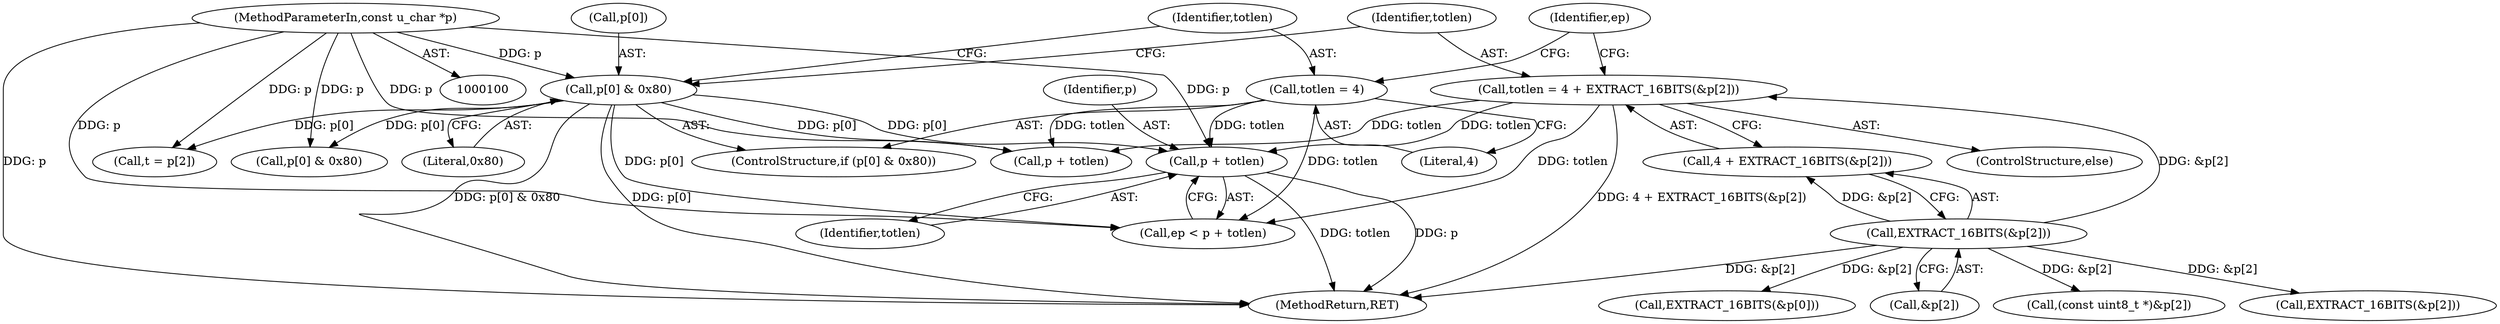 digraph "0_tcpdump_e0a5a02b0fc1900a69d6c37ed0aab36fb8494e6d@pointer" {
"1000129" [label="(Call,p + totlen)"];
"1000108" [label="(Call,p[0] & 0x80)"];
"1000102" [label="(MethodParameterIn,const u_char *p)"];
"1000113" [label="(Call,totlen = 4)"];
"1000117" [label="(Call,totlen = 4 + EXTRACT_16BITS(&p[2]))"];
"1000121" [label="(Call,EXTRACT_16BITS(&p[2]))"];
"1000122" [label="(Call,&p[2])"];
"1000109" [label="(Call,p[0])"];
"1000117" [label="(Call,totlen = 4 + EXTRACT_16BITS(&p[2]))"];
"1000112" [label="(Literal,0x80)"];
"1000131" [label="(Identifier,totlen)"];
"1000178" [label="(Call,(const uint8_t *)&p[2])"];
"1000116" [label="(ControlStructure,else)"];
"1000161" [label="(Call,p[0] & 0x80)"];
"1000119" [label="(Call,4 + EXTRACT_16BITS(&p[2]))"];
"1000108" [label="(Call,p[0] & 0x80)"];
"1000192" [label="(Call,EXTRACT_16BITS(&p[2]))"];
"1000129" [label="(Call,p + totlen)"];
"1000171" [label="(Call,t = p[2])"];
"1000115" [label="(Literal,4)"];
"1000118" [label="(Identifier,totlen)"];
"1000127" [label="(Call,ep < p + totlen)"];
"1000130" [label="(Identifier,p)"];
"1000113" [label="(Call,totlen = 4)"];
"1000121" [label="(Call,EXTRACT_16BITS(&p[2]))"];
"1000102" [label="(MethodParameterIn,const u_char *p)"];
"1000218" [label="(MethodReturn,RET)"];
"1000215" [label="(Call,p + totlen)"];
"1000114" [label="(Identifier,totlen)"];
"1000148" [label="(Call,EXTRACT_16BITS(&p[0]))"];
"1000107" [label="(ControlStructure,if (p[0] & 0x80))"];
"1000128" [label="(Identifier,ep)"];
"1000129" -> "1000127"  [label="AST: "];
"1000129" -> "1000131"  [label="CFG: "];
"1000130" -> "1000129"  [label="AST: "];
"1000131" -> "1000129"  [label="AST: "];
"1000127" -> "1000129"  [label="CFG: "];
"1000129" -> "1000218"  [label="DDG: p"];
"1000129" -> "1000218"  [label="DDG: totlen"];
"1000108" -> "1000129"  [label="DDG: p[0]"];
"1000102" -> "1000129"  [label="DDG: p"];
"1000113" -> "1000129"  [label="DDG: totlen"];
"1000117" -> "1000129"  [label="DDG: totlen"];
"1000108" -> "1000107"  [label="AST: "];
"1000108" -> "1000112"  [label="CFG: "];
"1000109" -> "1000108"  [label="AST: "];
"1000112" -> "1000108"  [label="AST: "];
"1000114" -> "1000108"  [label="CFG: "];
"1000118" -> "1000108"  [label="CFG: "];
"1000108" -> "1000218"  [label="DDG: p[0] & 0x80"];
"1000108" -> "1000218"  [label="DDG: p[0]"];
"1000102" -> "1000108"  [label="DDG: p"];
"1000108" -> "1000127"  [label="DDG: p[0]"];
"1000108" -> "1000161"  [label="DDG: p[0]"];
"1000108" -> "1000171"  [label="DDG: p[0]"];
"1000108" -> "1000215"  [label="DDG: p[0]"];
"1000102" -> "1000100"  [label="AST: "];
"1000102" -> "1000218"  [label="DDG: p"];
"1000102" -> "1000127"  [label="DDG: p"];
"1000102" -> "1000161"  [label="DDG: p"];
"1000102" -> "1000171"  [label="DDG: p"];
"1000102" -> "1000215"  [label="DDG: p"];
"1000113" -> "1000107"  [label="AST: "];
"1000113" -> "1000115"  [label="CFG: "];
"1000114" -> "1000113"  [label="AST: "];
"1000115" -> "1000113"  [label="AST: "];
"1000128" -> "1000113"  [label="CFG: "];
"1000113" -> "1000127"  [label="DDG: totlen"];
"1000113" -> "1000215"  [label="DDG: totlen"];
"1000117" -> "1000116"  [label="AST: "];
"1000117" -> "1000119"  [label="CFG: "];
"1000118" -> "1000117"  [label="AST: "];
"1000119" -> "1000117"  [label="AST: "];
"1000128" -> "1000117"  [label="CFG: "];
"1000117" -> "1000218"  [label="DDG: 4 + EXTRACT_16BITS(&p[2])"];
"1000121" -> "1000117"  [label="DDG: &p[2]"];
"1000117" -> "1000127"  [label="DDG: totlen"];
"1000117" -> "1000215"  [label="DDG: totlen"];
"1000121" -> "1000119"  [label="AST: "];
"1000121" -> "1000122"  [label="CFG: "];
"1000122" -> "1000121"  [label="AST: "];
"1000119" -> "1000121"  [label="CFG: "];
"1000121" -> "1000218"  [label="DDG: &p[2]"];
"1000121" -> "1000119"  [label="DDG: &p[2]"];
"1000121" -> "1000148"  [label="DDG: &p[2]"];
"1000121" -> "1000178"  [label="DDG: &p[2]"];
"1000121" -> "1000192"  [label="DDG: &p[2]"];
}
